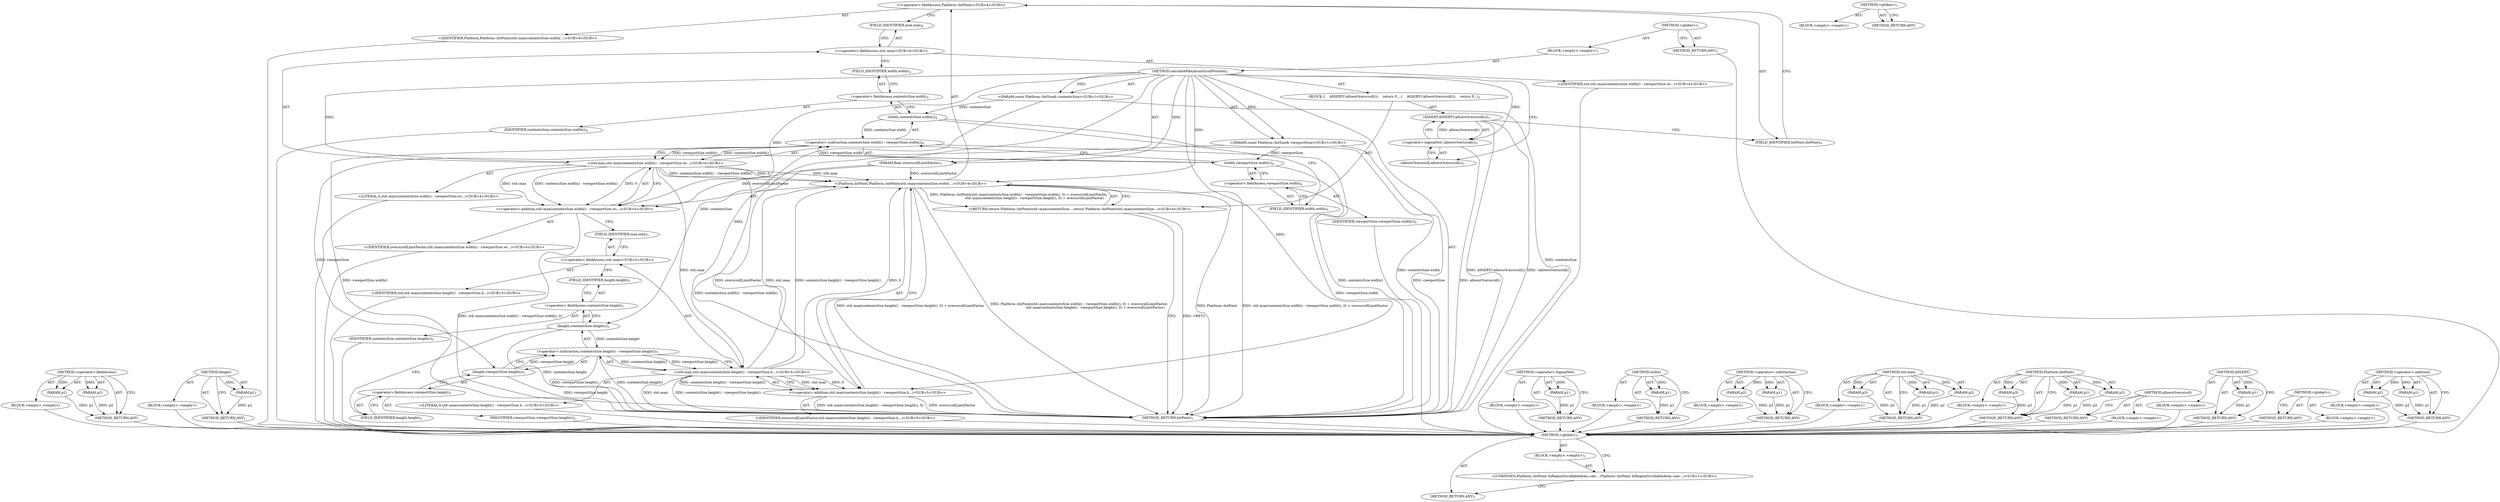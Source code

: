 digraph "&lt;global&gt;" {
vulnerable_95 [label=<(METHOD,&lt;operator&gt;.fieldAccess)>];
vulnerable_96 [label=<(PARAM,p1)>];
vulnerable_97 [label=<(PARAM,p2)>];
vulnerable_98 [label=<(BLOCK,&lt;empty&gt;,&lt;empty&gt;)>];
vulnerable_99 [label=<(METHOD_RETURN,ANY)>];
vulnerable_120 [label=<(METHOD,height)>];
vulnerable_121 [label=<(PARAM,p1)>];
vulnerable_122 [label=<(BLOCK,&lt;empty&gt;,&lt;empty&gt;)>];
vulnerable_123 [label=<(METHOD_RETURN,ANY)>];
vulnerable_6 [label=<(METHOD,&lt;global&gt;)<SUB>1</SUB>>];
vulnerable_7 [label=<(BLOCK,&lt;empty&gt;,&lt;empty&gt;)<SUB>1</SUB>>];
vulnerable_8 [label=<(METHOD,calculateMaximumScrollPosition)<SUB>1</SUB>>];
vulnerable_9 [label="<(PARAM,const Platform::IntSize&amp; viewportSize)<SUB>1</SUB>>"];
vulnerable_10 [label="<(PARAM,const Platform::IntSize&amp; contentsSize)<SUB>1</SUB>>"];
vulnerable_11 [label=<(PARAM,float overscrollLimitFactor)<SUB>1</SUB>>];
vulnerable_12 [label=<(BLOCK,{
    ASSERT(!allowsOverscroll());
    return P...,{
    ASSERT(!allowsOverscroll());
    return P...)<SUB>2</SUB>>];
vulnerable_13 [label=<(ASSERT,ASSERT(!allowsOverscroll()))<SUB>3</SUB>>];
vulnerable_14 [label=<(&lt;operator&gt;.logicalNot,!allowsOverscroll())<SUB>3</SUB>>];
vulnerable_15 [label=<(allowsOverscroll,allowsOverscroll())<SUB>3</SUB>>];
vulnerable_16 [label="<(RETURN,return Platform::IntPoint(std::max(contentsSize...,return Platform::IntPoint(std::max(contentsSize...)<SUB>4</SUB>>"];
vulnerable_17 [label="<(Platform.IntPoint,Platform::IntPoint(std::max(contentsSize.width(...)<SUB>4</SUB>>"];
vulnerable_18 [label="<(&lt;operator&gt;.fieldAccess,Platform::IntPoint)<SUB>4</SUB>>"];
vulnerable_19 [label="<(IDENTIFIER,Platform,Platform::IntPoint(std::max(contentsSize.width(...)<SUB>4</SUB>>"];
vulnerable_20 [label=<(FIELD_IDENTIFIER,IntPoint,IntPoint)<SUB>4</SUB>>];
vulnerable_21 [label="<(&lt;operator&gt;.addition,std::max(contentsSize.width() - viewportSize.wi...)<SUB>4</SUB>>"];
vulnerable_22 [label="<(std.max,std::max(contentsSize.width() - viewportSize.wi...)<SUB>4</SUB>>"];
vulnerable_23 [label="<(&lt;operator&gt;.fieldAccess,std::max)<SUB>4</SUB>>"];
vulnerable_24 [label="<(IDENTIFIER,std,std::max(contentsSize.width() - viewportSize.wi...)<SUB>4</SUB>>"];
vulnerable_25 [label=<(FIELD_IDENTIFIER,max,max)<SUB>4</SUB>>];
vulnerable_26 [label=<(&lt;operator&gt;.subtraction,contentsSize.width() - viewportSize.width())<SUB>4</SUB>>];
vulnerable_27 [label=<(width,contentsSize.width())<SUB>4</SUB>>];
vulnerable_28 [label=<(&lt;operator&gt;.fieldAccess,contentsSize.width)<SUB>4</SUB>>];
vulnerable_29 [label=<(IDENTIFIER,contentsSize,contentsSize.width())<SUB>4</SUB>>];
vulnerable_30 [label=<(FIELD_IDENTIFIER,width,width)<SUB>4</SUB>>];
vulnerable_31 [label=<(width,viewportSize.width())<SUB>4</SUB>>];
vulnerable_32 [label=<(&lt;operator&gt;.fieldAccess,viewportSize.width)<SUB>4</SUB>>];
vulnerable_33 [label=<(IDENTIFIER,viewportSize,viewportSize.width())<SUB>4</SUB>>];
vulnerable_34 [label=<(FIELD_IDENTIFIER,width,width)<SUB>4</SUB>>];
vulnerable_35 [label="<(LITERAL,0,std::max(contentsSize.width() - viewportSize.wi...)<SUB>4</SUB>>"];
vulnerable_36 [label="<(IDENTIFIER,overscrollLimitFactor,std::max(contentsSize.width() - viewportSize.wi...)<SUB>4</SUB>>"];
vulnerable_37 [label="<(&lt;operator&gt;.addition,std::max(contentsSize.height() - viewportSize.h...)<SUB>5</SUB>>"];
vulnerable_38 [label="<(std.max,std::max(contentsSize.height() - viewportSize.h...)<SUB>5</SUB>>"];
vulnerable_39 [label="<(&lt;operator&gt;.fieldAccess,std::max)<SUB>5</SUB>>"];
vulnerable_40 [label="<(IDENTIFIER,std,std::max(contentsSize.height() - viewportSize.h...)<SUB>5</SUB>>"];
vulnerable_41 [label=<(FIELD_IDENTIFIER,max,max)<SUB>5</SUB>>];
vulnerable_42 [label=<(&lt;operator&gt;.subtraction,contentsSize.height() - viewportSize.height())<SUB>5</SUB>>];
vulnerable_43 [label=<(height,contentsSize.height())<SUB>5</SUB>>];
vulnerable_44 [label=<(&lt;operator&gt;.fieldAccess,contentsSize.height)<SUB>5</SUB>>];
vulnerable_45 [label=<(IDENTIFIER,contentsSize,contentsSize.height())<SUB>5</SUB>>];
vulnerable_46 [label=<(FIELD_IDENTIFIER,height,height)<SUB>5</SUB>>];
vulnerable_47 [label=<(height,viewportSize.height())<SUB>5</SUB>>];
vulnerable_48 [label=<(&lt;operator&gt;.fieldAccess,viewportSize.height)<SUB>5</SUB>>];
vulnerable_49 [label=<(IDENTIFIER,viewportSize,viewportSize.height())<SUB>5</SUB>>];
vulnerable_50 [label=<(FIELD_IDENTIFIER,height,height)<SUB>5</SUB>>];
vulnerable_51 [label="<(LITERAL,0,std::max(contentsSize.height() - viewportSize.h...)<SUB>5</SUB>>"];
vulnerable_52 [label="<(IDENTIFIER,overscrollLimitFactor,std::max(contentsSize.height() - viewportSize.h...)<SUB>5</SUB>>"];
vulnerable_53 [label=<(METHOD_RETURN,IntPoint)<SUB>1</SUB>>];
vulnerable_55 [label=<(METHOD_RETURN,ANY)<SUB>1</SUB>>];
vulnerable_82 [label=<(METHOD,&lt;operator&gt;.logicalNot)>];
vulnerable_83 [label=<(PARAM,p1)>];
vulnerable_84 [label=<(BLOCK,&lt;empty&gt;,&lt;empty&gt;)>];
vulnerable_85 [label=<(METHOD_RETURN,ANY)>];
vulnerable_116 [label=<(METHOD,width)>];
vulnerable_117 [label=<(PARAM,p1)>];
vulnerable_118 [label=<(BLOCK,&lt;empty&gt;,&lt;empty&gt;)>];
vulnerable_119 [label=<(METHOD_RETURN,ANY)>];
vulnerable_111 [label=<(METHOD,&lt;operator&gt;.subtraction)>];
vulnerable_112 [label=<(PARAM,p1)>];
vulnerable_113 [label=<(PARAM,p2)>];
vulnerable_114 [label=<(BLOCK,&lt;empty&gt;,&lt;empty&gt;)>];
vulnerable_115 [label=<(METHOD_RETURN,ANY)>];
vulnerable_105 [label=<(METHOD,std.max)>];
vulnerable_106 [label=<(PARAM,p1)>];
vulnerable_107 [label=<(PARAM,p2)>];
vulnerable_108 [label=<(PARAM,p3)>];
vulnerable_109 [label=<(BLOCK,&lt;empty&gt;,&lt;empty&gt;)>];
vulnerable_110 [label=<(METHOD_RETURN,ANY)>];
vulnerable_89 [label=<(METHOD,Platform.IntPoint)>];
vulnerable_90 [label=<(PARAM,p1)>];
vulnerable_91 [label=<(PARAM,p2)>];
vulnerable_92 [label=<(PARAM,p3)>];
vulnerable_93 [label=<(BLOCK,&lt;empty&gt;,&lt;empty&gt;)>];
vulnerable_94 [label=<(METHOD_RETURN,ANY)>];
vulnerable_86 [label=<(METHOD,allowsOverscroll)>];
vulnerable_87 [label=<(BLOCK,&lt;empty&gt;,&lt;empty&gt;)>];
vulnerable_88 [label=<(METHOD_RETURN,ANY)>];
vulnerable_78 [label=<(METHOD,ASSERT)>];
vulnerable_79 [label=<(PARAM,p1)>];
vulnerable_80 [label=<(BLOCK,&lt;empty&gt;,&lt;empty&gt;)>];
vulnerable_81 [label=<(METHOD_RETURN,ANY)>];
vulnerable_72 [label=<(METHOD,&lt;global&gt;)<SUB>1</SUB>>];
vulnerable_73 [label=<(BLOCK,&lt;empty&gt;,&lt;empty&gt;)>];
vulnerable_74 [label=<(METHOD_RETURN,ANY)>];
vulnerable_100 [label=<(METHOD,&lt;operator&gt;.addition)>];
vulnerable_101 [label=<(PARAM,p1)>];
vulnerable_102 [label=<(PARAM,p2)>];
vulnerable_103 [label=<(BLOCK,&lt;empty&gt;,&lt;empty&gt;)>];
vulnerable_104 [label=<(METHOD_RETURN,ANY)>];
fixed_6 [label=<(METHOD,&lt;global&gt;)<SUB>1</SUB>>];
fixed_7 [label=<(BLOCK,&lt;empty&gt;,&lt;empty&gt;)<SUB>1</SUB>>];
fixed_8 [label="<(UNKNOWN,Platform::IntPoint InRegionScrollableArea::calc...,Platform::IntPoint InRegionScrollableArea::calc...)<SUB>1</SUB>>"];
fixed_9 [label=<(METHOD_RETURN,ANY)<SUB>1</SUB>>];
fixed_14 [label=<(METHOD,&lt;global&gt;)<SUB>1</SUB>>];
fixed_15 [label=<(BLOCK,&lt;empty&gt;,&lt;empty&gt;)>];
fixed_16 [label=<(METHOD_RETURN,ANY)>];
vulnerable_95 -> vulnerable_96  [key=0, label="AST: "];
vulnerable_95 -> vulnerable_96  [key=1, label="DDG: "];
vulnerable_95 -> vulnerable_98  [key=0, label="AST: "];
vulnerable_95 -> vulnerable_97  [key=0, label="AST: "];
vulnerable_95 -> vulnerable_97  [key=1, label="DDG: "];
vulnerable_95 -> vulnerable_99  [key=0, label="AST: "];
vulnerable_95 -> vulnerable_99  [key=1, label="CFG: "];
vulnerable_96 -> vulnerable_99  [key=0, label="DDG: p1"];
vulnerable_97 -> vulnerable_99  [key=0, label="DDG: p2"];
vulnerable_98 -> fixed_6  [key=0];
vulnerable_99 -> fixed_6  [key=0];
vulnerable_120 -> vulnerable_121  [key=0, label="AST: "];
vulnerable_120 -> vulnerable_121  [key=1, label="DDG: "];
vulnerable_120 -> vulnerable_122  [key=0, label="AST: "];
vulnerable_120 -> vulnerable_123  [key=0, label="AST: "];
vulnerable_120 -> vulnerable_123  [key=1, label="CFG: "];
vulnerable_121 -> vulnerable_123  [key=0, label="DDG: p1"];
vulnerable_122 -> fixed_6  [key=0];
vulnerable_123 -> fixed_6  [key=0];
vulnerable_6 -> vulnerable_7  [key=0, label="AST: "];
vulnerable_6 -> vulnerable_55  [key=0, label="AST: "];
vulnerable_6 -> vulnerable_55  [key=1, label="CFG: "];
vulnerable_7 -> vulnerable_8  [key=0, label="AST: "];
vulnerable_8 -> vulnerable_9  [key=0, label="AST: "];
vulnerable_8 -> vulnerable_9  [key=1, label="DDG: "];
vulnerable_8 -> vulnerable_10  [key=0, label="AST: "];
vulnerable_8 -> vulnerable_10  [key=1, label="DDG: "];
vulnerable_8 -> vulnerable_11  [key=0, label="AST: "];
vulnerable_8 -> vulnerable_11  [key=1, label="DDG: "];
vulnerable_8 -> vulnerable_12  [key=0, label="AST: "];
vulnerable_8 -> vulnerable_53  [key=0, label="AST: "];
vulnerable_8 -> vulnerable_15  [key=0, label="CFG: "];
vulnerable_8 -> vulnerable_14  [key=0, label="DDG: "];
vulnerable_8 -> vulnerable_17  [key=0, label="DDG: "];
vulnerable_8 -> vulnerable_21  [key=0, label="DDG: "];
vulnerable_8 -> vulnerable_37  [key=0, label="DDG: "];
vulnerable_8 -> vulnerable_22  [key=0, label="DDG: "];
vulnerable_8 -> vulnerable_38  [key=0, label="DDG: "];
vulnerable_9 -> vulnerable_53  [key=0, label="DDG: viewportSize"];
vulnerable_9 -> vulnerable_31  [key=0, label="DDG: viewportSize"];
vulnerable_9 -> vulnerable_47  [key=0, label="DDG: viewportSize"];
vulnerable_10 -> vulnerable_53  [key=0, label="DDG: contentsSize"];
vulnerable_10 -> vulnerable_27  [key=0, label="DDG: contentsSize"];
vulnerable_10 -> vulnerable_43  [key=0, label="DDG: contentsSize"];
vulnerable_11 -> vulnerable_17  [key=0, label="DDG: overscrollLimitFactor"];
vulnerable_11 -> vulnerable_21  [key=0, label="DDG: overscrollLimitFactor"];
vulnerable_11 -> vulnerable_37  [key=0, label="DDG: overscrollLimitFactor"];
vulnerable_12 -> vulnerable_13  [key=0, label="AST: "];
vulnerable_12 -> vulnerable_16  [key=0, label="AST: "];
vulnerable_13 -> vulnerable_14  [key=0, label="AST: "];
vulnerable_13 -> vulnerable_20  [key=0, label="CFG: "];
vulnerable_13 -> vulnerable_53  [key=0, label="DDG: !allowsOverscroll()"];
vulnerable_13 -> vulnerable_53  [key=1, label="DDG: ASSERT(!allowsOverscroll())"];
vulnerable_14 -> vulnerable_15  [key=0, label="AST: "];
vulnerable_14 -> vulnerable_13  [key=0, label="CFG: "];
vulnerable_14 -> vulnerable_13  [key=1, label="DDG: allowsOverscroll()"];
vulnerable_14 -> vulnerable_53  [key=0, label="DDG: allowsOverscroll()"];
vulnerable_15 -> vulnerable_14  [key=0, label="CFG: "];
vulnerable_16 -> vulnerable_17  [key=0, label="AST: "];
vulnerable_16 -> vulnerable_53  [key=0, label="CFG: "];
vulnerable_16 -> vulnerable_53  [key=1, label="DDG: &lt;RET&gt;"];
vulnerable_17 -> vulnerable_18  [key=0, label="AST: "];
vulnerable_17 -> vulnerable_21  [key=0, label="AST: "];
vulnerable_17 -> vulnerable_37  [key=0, label="AST: "];
vulnerable_17 -> vulnerable_16  [key=0, label="CFG: "];
vulnerable_17 -> vulnerable_16  [key=1, label="DDG: Platform::IntPoint(std::max(contentsSize.width() - viewportSize.width(), 0) + overscrollLimitFactor,
                              std::max(contentsSize.height() - viewportSize.height(), 0) + overscrollLimitFactor)"];
vulnerable_17 -> vulnerable_53  [key=0, label="DDG: Platform::IntPoint"];
vulnerable_17 -> vulnerable_53  [key=1, label="DDG: std::max(contentsSize.width() - viewportSize.width(), 0) + overscrollLimitFactor"];
vulnerable_17 -> vulnerable_53  [key=2, label="DDG: std::max(contentsSize.height() - viewportSize.height(), 0) + overscrollLimitFactor"];
vulnerable_17 -> vulnerable_53  [key=3, label="DDG: Platform::IntPoint(std::max(contentsSize.width() - viewportSize.width(), 0) + overscrollLimitFactor,
                              std::max(contentsSize.height() - viewportSize.height(), 0) + overscrollLimitFactor)"];
vulnerable_18 -> vulnerable_19  [key=0, label="AST: "];
vulnerable_18 -> vulnerable_20  [key=0, label="AST: "];
vulnerable_18 -> vulnerable_25  [key=0, label="CFG: "];
vulnerable_19 -> fixed_6  [key=0];
vulnerable_20 -> vulnerable_18  [key=0, label="CFG: "];
vulnerable_21 -> vulnerable_22  [key=0, label="AST: "];
vulnerable_21 -> vulnerable_36  [key=0, label="AST: "];
vulnerable_21 -> vulnerable_41  [key=0, label="CFG: "];
vulnerable_21 -> vulnerable_53  [key=0, label="DDG: std::max(contentsSize.width() - viewportSize.width(), 0)"];
vulnerable_22 -> vulnerable_23  [key=0, label="AST: "];
vulnerable_22 -> vulnerable_26  [key=0, label="AST: "];
vulnerable_22 -> vulnerable_35  [key=0, label="AST: "];
vulnerable_22 -> vulnerable_21  [key=0, label="CFG: "];
vulnerable_22 -> vulnerable_21  [key=1, label="DDG: std::max"];
vulnerable_22 -> vulnerable_21  [key=2, label="DDG: contentsSize.width() - viewportSize.width()"];
vulnerable_22 -> vulnerable_21  [key=3, label="DDG: 0"];
vulnerable_22 -> vulnerable_53  [key=0, label="DDG: contentsSize.width() - viewportSize.width()"];
vulnerable_22 -> vulnerable_17  [key=0, label="DDG: std::max"];
vulnerable_22 -> vulnerable_17  [key=1, label="DDG: contentsSize.width() - viewportSize.width()"];
vulnerable_22 -> vulnerable_17  [key=2, label="DDG: 0"];
vulnerable_22 -> vulnerable_38  [key=0, label="DDG: std::max"];
vulnerable_23 -> vulnerable_24  [key=0, label="AST: "];
vulnerable_23 -> vulnerable_25  [key=0, label="AST: "];
vulnerable_23 -> vulnerable_30  [key=0, label="CFG: "];
vulnerable_24 -> fixed_6  [key=0];
vulnerable_25 -> vulnerable_23  [key=0, label="CFG: "];
vulnerable_26 -> vulnerable_27  [key=0, label="AST: "];
vulnerable_26 -> vulnerable_31  [key=0, label="AST: "];
vulnerable_26 -> vulnerable_22  [key=0, label="CFG: "];
vulnerable_26 -> vulnerable_22  [key=1, label="DDG: contentsSize.width()"];
vulnerable_26 -> vulnerable_22  [key=2, label="DDG: viewportSize.width()"];
vulnerable_26 -> vulnerable_53  [key=0, label="DDG: contentsSize.width()"];
vulnerable_26 -> vulnerable_53  [key=1, label="DDG: viewportSize.width()"];
vulnerable_27 -> vulnerable_28  [key=0, label="AST: "];
vulnerable_27 -> vulnerable_34  [key=0, label="CFG: "];
vulnerable_27 -> vulnerable_53  [key=0, label="DDG: contentsSize.width"];
vulnerable_27 -> vulnerable_26  [key=0, label="DDG: contentsSize.width"];
vulnerable_28 -> vulnerable_29  [key=0, label="AST: "];
vulnerable_28 -> vulnerable_30  [key=0, label="AST: "];
vulnerable_28 -> vulnerable_27  [key=0, label="CFG: "];
vulnerable_29 -> fixed_6  [key=0];
vulnerable_30 -> vulnerable_28  [key=0, label="CFG: "];
vulnerable_31 -> vulnerable_32  [key=0, label="AST: "];
vulnerable_31 -> vulnerable_26  [key=0, label="CFG: "];
vulnerable_31 -> vulnerable_26  [key=1, label="DDG: viewportSize.width"];
vulnerable_31 -> vulnerable_53  [key=0, label="DDG: viewportSize.width"];
vulnerable_32 -> vulnerable_33  [key=0, label="AST: "];
vulnerable_32 -> vulnerable_34  [key=0, label="AST: "];
vulnerable_32 -> vulnerable_31  [key=0, label="CFG: "];
vulnerable_33 -> fixed_6  [key=0];
vulnerable_34 -> vulnerable_32  [key=0, label="CFG: "];
vulnerable_35 -> fixed_6  [key=0];
vulnerable_36 -> fixed_6  [key=0];
vulnerable_37 -> vulnerable_38  [key=0, label="AST: "];
vulnerable_37 -> vulnerable_52  [key=0, label="AST: "];
vulnerable_37 -> vulnerable_17  [key=0, label="CFG: "];
vulnerable_37 -> vulnerable_53  [key=0, label="DDG: std::max(contentsSize.height() - viewportSize.height(), 0)"];
vulnerable_37 -> vulnerable_53  [key=1, label="DDG: overscrollLimitFactor"];
vulnerable_38 -> vulnerable_39  [key=0, label="AST: "];
vulnerable_38 -> vulnerable_42  [key=0, label="AST: "];
vulnerable_38 -> vulnerable_51  [key=0, label="AST: "];
vulnerable_38 -> vulnerable_37  [key=0, label="CFG: "];
vulnerable_38 -> vulnerable_37  [key=1, label="DDG: std::max"];
vulnerable_38 -> vulnerable_37  [key=2, label="DDG: contentsSize.height() - viewportSize.height()"];
vulnerable_38 -> vulnerable_37  [key=3, label="DDG: 0"];
vulnerable_38 -> vulnerable_53  [key=0, label="DDG: std::max"];
vulnerable_38 -> vulnerable_53  [key=1, label="DDG: contentsSize.height() - viewportSize.height()"];
vulnerable_38 -> vulnerable_17  [key=0, label="DDG: std::max"];
vulnerable_38 -> vulnerable_17  [key=1, label="DDG: contentsSize.height() - viewportSize.height()"];
vulnerable_38 -> vulnerable_17  [key=2, label="DDG: 0"];
vulnerable_39 -> vulnerable_40  [key=0, label="AST: "];
vulnerable_39 -> vulnerable_41  [key=0, label="AST: "];
vulnerable_39 -> vulnerable_46  [key=0, label="CFG: "];
vulnerable_40 -> fixed_6  [key=0];
vulnerable_41 -> vulnerable_39  [key=0, label="CFG: "];
vulnerable_42 -> vulnerable_43  [key=0, label="AST: "];
vulnerable_42 -> vulnerable_47  [key=0, label="AST: "];
vulnerable_42 -> vulnerable_38  [key=0, label="CFG: "];
vulnerable_42 -> vulnerable_38  [key=1, label="DDG: contentsSize.height()"];
vulnerable_42 -> vulnerable_38  [key=2, label="DDG: viewportSize.height()"];
vulnerable_42 -> vulnerable_53  [key=0, label="DDG: contentsSize.height()"];
vulnerable_42 -> vulnerable_53  [key=1, label="DDG: viewportSize.height()"];
vulnerable_43 -> vulnerable_44  [key=0, label="AST: "];
vulnerable_43 -> vulnerable_50  [key=0, label="CFG: "];
vulnerable_43 -> vulnerable_53  [key=0, label="DDG: contentsSize.height"];
vulnerable_43 -> vulnerable_42  [key=0, label="DDG: contentsSize.height"];
vulnerable_44 -> vulnerable_45  [key=0, label="AST: "];
vulnerable_44 -> vulnerable_46  [key=0, label="AST: "];
vulnerable_44 -> vulnerable_43  [key=0, label="CFG: "];
vulnerable_45 -> fixed_6  [key=0];
vulnerable_46 -> vulnerable_44  [key=0, label="CFG: "];
vulnerable_47 -> vulnerable_48  [key=0, label="AST: "];
vulnerable_47 -> vulnerable_42  [key=0, label="CFG: "];
vulnerable_47 -> vulnerable_42  [key=1, label="DDG: viewportSize.height"];
vulnerable_47 -> vulnerable_53  [key=0, label="DDG: viewportSize.height"];
vulnerable_48 -> vulnerable_49  [key=0, label="AST: "];
vulnerable_48 -> vulnerable_50  [key=0, label="AST: "];
vulnerable_48 -> vulnerable_47  [key=0, label="CFG: "];
vulnerable_49 -> fixed_6  [key=0];
vulnerable_50 -> vulnerable_48  [key=0, label="CFG: "];
vulnerable_51 -> fixed_6  [key=0];
vulnerable_52 -> fixed_6  [key=0];
vulnerable_53 -> fixed_6  [key=0];
vulnerable_55 -> fixed_6  [key=0];
vulnerable_82 -> vulnerable_83  [key=0, label="AST: "];
vulnerable_82 -> vulnerable_83  [key=1, label="DDG: "];
vulnerable_82 -> vulnerable_84  [key=0, label="AST: "];
vulnerable_82 -> vulnerable_85  [key=0, label="AST: "];
vulnerable_82 -> vulnerable_85  [key=1, label="CFG: "];
vulnerable_83 -> vulnerable_85  [key=0, label="DDG: p1"];
vulnerable_84 -> fixed_6  [key=0];
vulnerable_85 -> fixed_6  [key=0];
vulnerable_116 -> vulnerable_117  [key=0, label="AST: "];
vulnerable_116 -> vulnerable_117  [key=1, label="DDG: "];
vulnerable_116 -> vulnerable_118  [key=0, label="AST: "];
vulnerable_116 -> vulnerable_119  [key=0, label="AST: "];
vulnerable_116 -> vulnerable_119  [key=1, label="CFG: "];
vulnerable_117 -> vulnerable_119  [key=0, label="DDG: p1"];
vulnerable_118 -> fixed_6  [key=0];
vulnerable_119 -> fixed_6  [key=0];
vulnerable_111 -> vulnerable_112  [key=0, label="AST: "];
vulnerable_111 -> vulnerable_112  [key=1, label="DDG: "];
vulnerable_111 -> vulnerable_114  [key=0, label="AST: "];
vulnerable_111 -> vulnerable_113  [key=0, label="AST: "];
vulnerable_111 -> vulnerable_113  [key=1, label="DDG: "];
vulnerable_111 -> vulnerable_115  [key=0, label="AST: "];
vulnerable_111 -> vulnerable_115  [key=1, label="CFG: "];
vulnerable_112 -> vulnerable_115  [key=0, label="DDG: p1"];
vulnerable_113 -> vulnerable_115  [key=0, label="DDG: p2"];
vulnerable_114 -> fixed_6  [key=0];
vulnerable_115 -> fixed_6  [key=0];
vulnerable_105 -> vulnerable_106  [key=0, label="AST: "];
vulnerable_105 -> vulnerable_106  [key=1, label="DDG: "];
vulnerable_105 -> vulnerable_109  [key=0, label="AST: "];
vulnerable_105 -> vulnerable_107  [key=0, label="AST: "];
vulnerable_105 -> vulnerable_107  [key=1, label="DDG: "];
vulnerable_105 -> vulnerable_110  [key=0, label="AST: "];
vulnerable_105 -> vulnerable_110  [key=1, label="CFG: "];
vulnerable_105 -> vulnerable_108  [key=0, label="AST: "];
vulnerable_105 -> vulnerable_108  [key=1, label="DDG: "];
vulnerable_106 -> vulnerable_110  [key=0, label="DDG: p1"];
vulnerable_107 -> vulnerable_110  [key=0, label="DDG: p2"];
vulnerable_108 -> vulnerable_110  [key=0, label="DDG: p3"];
vulnerable_109 -> fixed_6  [key=0];
vulnerable_110 -> fixed_6  [key=0];
vulnerable_89 -> vulnerable_90  [key=0, label="AST: "];
vulnerable_89 -> vulnerable_90  [key=1, label="DDG: "];
vulnerable_89 -> vulnerable_93  [key=0, label="AST: "];
vulnerable_89 -> vulnerable_91  [key=0, label="AST: "];
vulnerable_89 -> vulnerable_91  [key=1, label="DDG: "];
vulnerable_89 -> vulnerable_94  [key=0, label="AST: "];
vulnerable_89 -> vulnerable_94  [key=1, label="CFG: "];
vulnerable_89 -> vulnerable_92  [key=0, label="AST: "];
vulnerable_89 -> vulnerable_92  [key=1, label="DDG: "];
vulnerable_90 -> vulnerable_94  [key=0, label="DDG: p1"];
vulnerable_91 -> vulnerable_94  [key=0, label="DDG: p2"];
vulnerable_92 -> vulnerable_94  [key=0, label="DDG: p3"];
vulnerable_93 -> fixed_6  [key=0];
vulnerable_94 -> fixed_6  [key=0];
vulnerable_86 -> vulnerable_87  [key=0, label="AST: "];
vulnerable_86 -> vulnerable_88  [key=0, label="AST: "];
vulnerable_86 -> vulnerable_88  [key=1, label="CFG: "];
vulnerable_87 -> fixed_6  [key=0];
vulnerable_88 -> fixed_6  [key=0];
vulnerable_78 -> vulnerable_79  [key=0, label="AST: "];
vulnerable_78 -> vulnerable_79  [key=1, label="DDG: "];
vulnerable_78 -> vulnerable_80  [key=0, label="AST: "];
vulnerable_78 -> vulnerable_81  [key=0, label="AST: "];
vulnerable_78 -> vulnerable_81  [key=1, label="CFG: "];
vulnerable_79 -> vulnerable_81  [key=0, label="DDG: p1"];
vulnerable_80 -> fixed_6  [key=0];
vulnerable_81 -> fixed_6  [key=0];
vulnerable_72 -> vulnerable_73  [key=0, label="AST: "];
vulnerable_72 -> vulnerable_74  [key=0, label="AST: "];
vulnerable_72 -> vulnerable_74  [key=1, label="CFG: "];
vulnerable_73 -> fixed_6  [key=0];
vulnerable_74 -> fixed_6  [key=0];
vulnerable_100 -> vulnerable_101  [key=0, label="AST: "];
vulnerable_100 -> vulnerable_101  [key=1, label="DDG: "];
vulnerable_100 -> vulnerable_103  [key=0, label="AST: "];
vulnerable_100 -> vulnerable_102  [key=0, label="AST: "];
vulnerable_100 -> vulnerable_102  [key=1, label="DDG: "];
vulnerable_100 -> vulnerable_104  [key=0, label="AST: "];
vulnerable_100 -> vulnerable_104  [key=1, label="CFG: "];
vulnerable_101 -> vulnerable_104  [key=0, label="DDG: p1"];
vulnerable_102 -> vulnerable_104  [key=0, label="DDG: p2"];
vulnerable_103 -> fixed_6  [key=0];
vulnerable_104 -> fixed_6  [key=0];
fixed_6 -> fixed_7  [key=0, label="AST: "];
fixed_6 -> fixed_9  [key=0, label="AST: "];
fixed_6 -> fixed_8  [key=0, label="CFG: "];
fixed_7 -> fixed_8  [key=0, label="AST: "];
fixed_8 -> fixed_9  [key=0, label="CFG: "];
fixed_14 -> fixed_15  [key=0, label="AST: "];
fixed_14 -> fixed_16  [key=0, label="AST: "];
fixed_14 -> fixed_16  [key=1, label="CFG: "];
}
